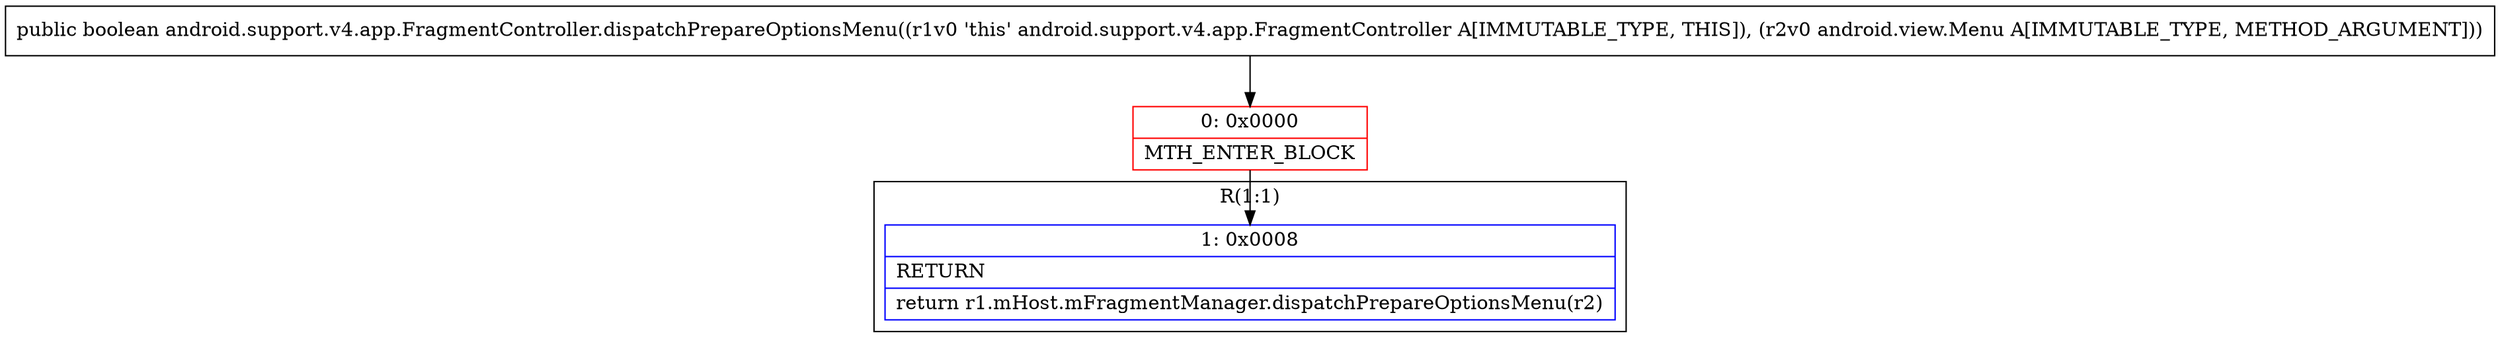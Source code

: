 digraph "CFG forandroid.support.v4.app.FragmentController.dispatchPrepareOptionsMenu(Landroid\/view\/Menu;)Z" {
subgraph cluster_Region_1233364218 {
label = "R(1:1)";
node [shape=record,color=blue];
Node_1 [shape=record,label="{1\:\ 0x0008|RETURN\l|return r1.mHost.mFragmentManager.dispatchPrepareOptionsMenu(r2)\l}"];
}
Node_0 [shape=record,color=red,label="{0\:\ 0x0000|MTH_ENTER_BLOCK\l}"];
MethodNode[shape=record,label="{public boolean android.support.v4.app.FragmentController.dispatchPrepareOptionsMenu((r1v0 'this' android.support.v4.app.FragmentController A[IMMUTABLE_TYPE, THIS]), (r2v0 android.view.Menu A[IMMUTABLE_TYPE, METHOD_ARGUMENT])) }"];
MethodNode -> Node_0;
Node_0 -> Node_1;
}


